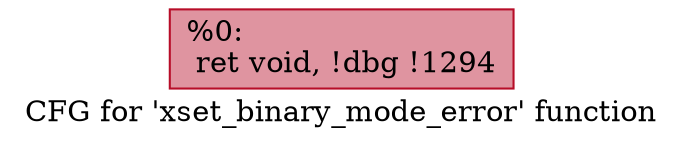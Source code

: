 digraph "CFG for 'xset_binary_mode_error' function" {
	label="CFG for 'xset_binary_mode_error' function";

	Node0x1ff6830 [shape=record,color="#b70d28ff", style=filled, fillcolor="#b70d2870",label="{%0:\l  ret void, !dbg !1294\l}"];
}

